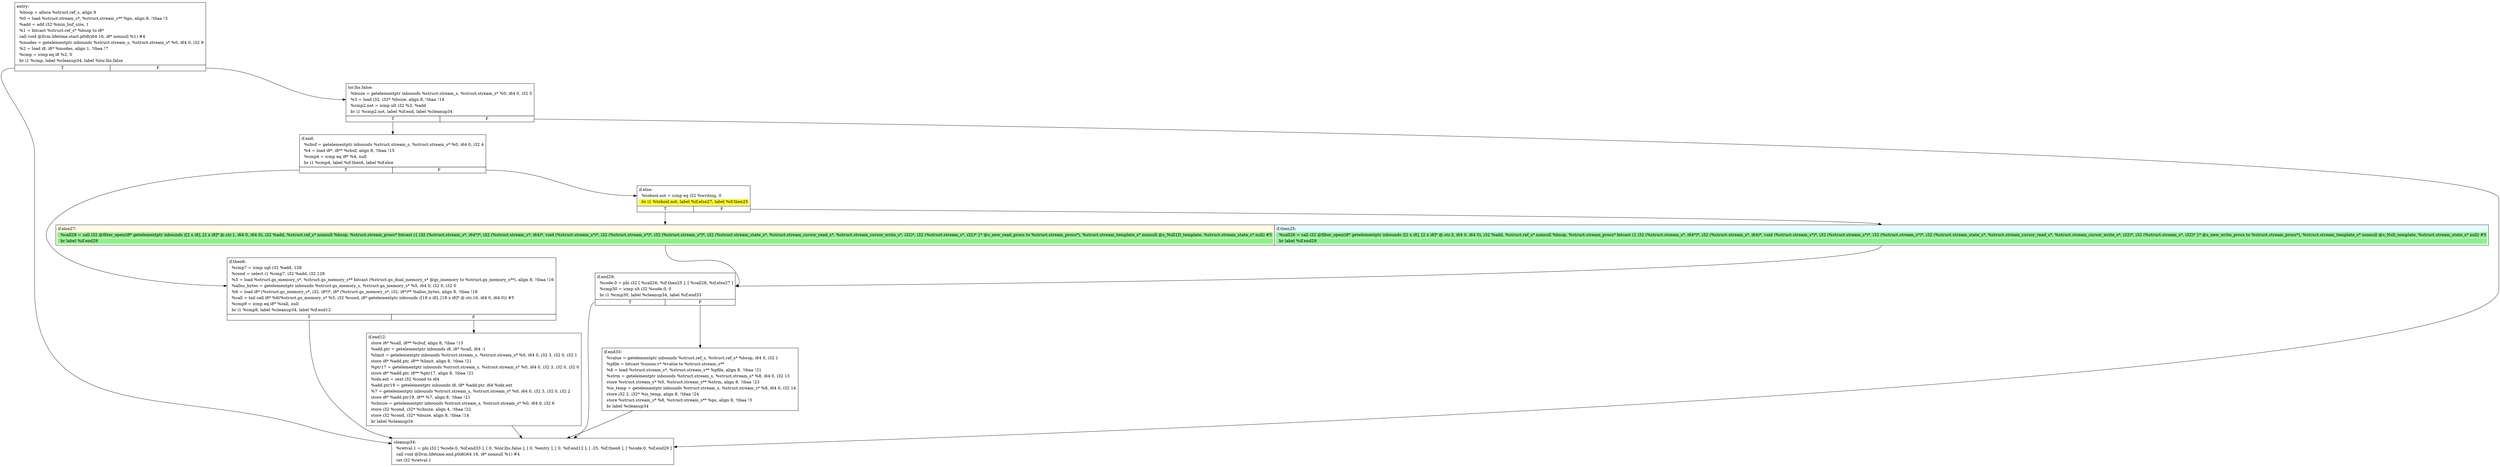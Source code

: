 digraph {
m_bb0 [shape = none, label  = <<table border="0" cellspacing="0">
<tr><td port="f1" border="1" colspan="2"><table bgcolor="LightYellow" border="0">
<tr><td align="left">if.else27:</td></tr>
<tr><td bgcolor="lightgreen" align="left">  %call28 = call i32 @filter_open(i8* getelementptr inbounds ([2 x i8], [2 x i8]* @.str.1, i64 0, i64 0), i32 %add, %struct.ref_s* nonnull %bsop, %struct.stream_procs* bitcast ({ i32 (%struct.stream_s*, i64*)*, i32 (%struct.stream_s*, i64)*, void (%struct.stream_s*)*, i32 (%struct.stream_s*)*, i32 (%struct.stream_s*)*, i32 (%struct.stream_state_s*, %struct.stream_cursor_read_s*, %struct.stream_cursor_write_s*, i32)*, i32 (%struct.stream_s*, i32)* }* @s_new_read_procs to %struct.stream_procs*), %struct.stream_template_s* nonnull @s_Null1D_template, %struct.stream_state_s* null) #5</td></tr>
<tr><td bgcolor="lightgreen" align="left">  br label %if.end29</td></tr>
</table>
</td>
<td port="f2" border="1" colspan="2"><table bgcolor="LightCyan" border="0">
<tr><td align="left">if.then25:</td></tr>
<tr><td bgcolor="lightgreen" align="left">  %call26 = call i32 @filter_open(i8* getelementptr inbounds ([2 x i8], [2 x i8]* @.str.3, i64 0, i64 0), i32 %add, %struct.ref_s* nonnull %bsop, %struct.stream_procs* bitcast ({ i32 (%struct.stream_s*, i64*)*, i32 (%struct.stream_s*, i64)*, void (%struct.stream_s*)*, i32 (%struct.stream_s*)*, i32 (%struct.stream_s*)*, i32 (%struct.stream_state_s*, %struct.stream_cursor_read_s*, %struct.stream_cursor_write_s*, i32)*, i32 (%struct.stream_s*, i32)* }* @s_new_write_procs to %struct.stream_procs*), %struct.stream_template_s* nonnull @s_Null_template, %struct.stream_state_s* null) #5</td></tr>
<tr><td bgcolor="lightgreen" align="left">  br label %if.end29</td></tr>
</table>
</td></tr>
</table>> ]
f_bb0 [shape = none, label  = <<table  border="0" cellspacing="0">
<tr><td port="f" border="1" colspan="2"><table border="0">
<tr><td align="left">entry:</td></tr>
<tr><td align="left">  %bsop = alloca %struct.ref_s, align 8</td></tr>
<tr><td align="left">  %0 = load %struct.stream_s*, %struct.stream_s** %ps, align 8, !tbaa !3</td></tr>
<tr><td align="left">  %add = add i32 %min_buf_size, 1</td></tr>
<tr><td align="left">  %1 = bitcast %struct.ref_s* %bsop to i8*</td></tr>
<tr><td align="left">  call void @llvm.lifetime.start.p0i8(i64 16, i8* nonnull %1) #4</td></tr>
<tr><td align="left">  %modes = getelementptr inbounds %struct.stream_s, %struct.stream_s* %0, i64 0, i32 9</td></tr>
<tr><td align="left">  %2 = load i8, i8* %modes, align 1, !tbaa !7</td></tr>
<tr><td align="left">  %cmp = icmp eq i8 %2, 0</td></tr>
<tr><td align="left">  br i1 %cmp, label %cleanup34, label %lor.lhs.false</td></tr>
</table>
</td></tr>
<tr><td border="1" port="fT">T</td><td border="1" port="fF">F</td></tr>
</table>> ]
f_bb1 [shape = none, label  = <<table  border="0" cellspacing="0">
<tr><td port="f" border="1" colspan="2"><table border="0">
<tr><td align="left">lor.lhs.false:</td></tr>
<tr><td align="left">  %bsize = getelementptr inbounds %struct.stream_s, %struct.stream_s* %0, i64 0, i32 5</td></tr>
<tr><td align="left">  %3 = load i32, i32* %bsize, align 8, !tbaa !14</td></tr>
<tr><td align="left">  %cmp2.not = icmp ult i32 %3, %add</td></tr>
<tr><td align="left">  br i1 %cmp2.not, label %if.end, label %cleanup34</td></tr>
</table>
</td></tr>
<tr><td border="1" port="fT">T</td><td border="1" port="fF">F</td></tr>
</table>> ]
f_bb2 [shape = none, label  = <<table  border="0" cellspacing="0">
<tr><td port="f" border="1" colspan="2"><table border="0">
<tr><td align="left">if.end:</td></tr>
<tr><td align="left">  %cbuf = getelementptr inbounds %struct.stream_s, %struct.stream_s* %0, i64 0, i32 4</td></tr>
<tr><td align="left">  %4 = load i8*, i8** %cbuf, align 8, !tbaa !15</td></tr>
<tr><td align="left">  %cmp4 = icmp eq i8* %4, null</td></tr>
<tr><td align="left">  br i1 %cmp4, label %if.then6, label %if.else</td></tr>
</table>
</td></tr>
<tr><td border="1" port="fT">T</td><td border="1" port="fF">F</td></tr>
</table>> ]
f_bb3 [shape = none, label  = <<table  border="0" cellspacing="0">
<tr><td port="f" border="1" colspan="2"><table border="0">
<tr><td align="left">if.then6:</td></tr>
<tr><td align="left">  %cmp7 = icmp ugt i32 %add, 128</td></tr>
<tr><td align="left">  %cond = select i1 %cmp7, i32 %add, i32 128</td></tr>
<tr><td align="left">  %5 = load %struct.gs_memory_s*, %struct.gs_memory_s** bitcast (%struct.gs_dual_memory_s* @gs_imemory to %struct.gs_memory_s**), align 8, !tbaa !16</td></tr>
<tr><td align="left">  %alloc_bytes = getelementptr inbounds %struct.gs_memory_s, %struct.gs_memory_s* %5, i64 0, i32 0, i32 0</td></tr>
<tr><td align="left">  %6 = load i8* (%struct.gs_memory_s*, i32, i8*)*, i8* (%struct.gs_memory_s*, i32, i8*)** %alloc_bytes, align 8, !tbaa !18</td></tr>
<tr><td align="left">  %call = tail call i8* %6(%struct.gs_memory_s* %5, i32 %cond, i8* getelementptr inbounds ([18 x i8], [18 x i8]* @.str.16, i64 0, i64 0)) #5</td></tr>
<tr><td align="left">  %cmp9 = icmp eq i8* %call, null</td></tr>
<tr><td align="left">  br i1 %cmp9, label %cleanup34, label %if.end12</td></tr>
</table>
</td></tr>
<tr><td border="1" port="fT">T</td><td border="1" port="fF">F</td></tr>
</table>> ]
f_bb4 [shape = none, label  = <<table  border="0" cellspacing="0">
<tr><td port="f" border="1"><table border="0">
<tr><td align="left">if.end12:</td></tr>
<tr><td align="left">  store i8* %call, i8** %cbuf, align 8, !tbaa !15</td></tr>
<tr><td align="left">  %add.ptr = getelementptr inbounds i8, i8* %call, i64 -1</td></tr>
<tr><td align="left">  %limit = getelementptr inbounds %struct.stream_s, %struct.stream_s* %0, i64 0, i32 3, i32 0, i32 1</td></tr>
<tr><td align="left">  store i8* %add.ptr, i8** %limit, align 8, !tbaa !21</td></tr>
<tr><td align="left">  %ptr17 = getelementptr inbounds %struct.stream_s, %struct.stream_s* %0, i64 0, i32 3, i32 0, i32 0</td></tr>
<tr><td align="left">  store i8* %add.ptr, i8** %ptr17, align 8, !tbaa !21</td></tr>
<tr><td align="left">  %idx.ext = zext i32 %cond to i64</td></tr>
<tr><td align="left">  %add.ptr19 = getelementptr inbounds i8, i8* %add.ptr, i64 %idx.ext</td></tr>
<tr><td align="left">  %7 = getelementptr inbounds %struct.stream_s, %struct.stream_s* %0, i64 0, i32 3, i32 0, i32 2</td></tr>
<tr><td align="left">  store i8* %add.ptr19, i8** %7, align 8, !tbaa !21</td></tr>
<tr><td align="left">  %cbsize = getelementptr inbounds %struct.stream_s, %struct.stream_s* %0, i64 0, i32 6</td></tr>
<tr><td align="left">  store i32 %cond, i32* %cbsize, align 4, !tbaa !22</td></tr>
<tr><td align="left">  store i32 %cond, i32* %bsize, align 8, !tbaa !14</td></tr>
<tr><td align="left">  br label %cleanup34</td></tr>
</table>
</td></tr>
</table>> ]
f_bb5 [shape = none, label  = <<table  border="0" cellspacing="0">
<tr><td port="f" border="1" colspan="2"><table border="0">
<tr><td align="left">if.else:</td></tr>
<tr><td align="left">  %tobool.not = icmp eq i32 %writing, 0</td></tr>
<tr><td bgcolor="yellow" align="left">  br i1 %tobool.not, label %if.else27, label %if.then25</td></tr>
</table>
</td></tr>
<tr><td border="1" port="fT">T</td><td border="1" port="fF">F</td></tr>
</table>> ]
f_bb6 [shape = none, label  = <<table  border="0" cellspacing="0">
<tr><td port="f" border="1" colspan="2"><table border="0">
<tr><td align="left">if.end29:</td></tr>
<tr><td align="left">  %code.0 = phi i32 [ %call26, %if.then25 ], [ %call28, %if.else27 ]</td></tr>
<tr><td align="left">  %cmp30 = icmp slt i32 %code.0, 0</td></tr>
<tr><td align="left">  br i1 %cmp30, label %cleanup34, label %if.end33</td></tr>
</table>
</td></tr>
<tr><td border="1" port="fT">T</td><td border="1" port="fF">F</td></tr>
</table>> ]
f_bb7 [shape = none, label  = <<table  border="0" cellspacing="0">
<tr><td port="f" border="1"><table border="0">
<tr><td align="left">if.end33:</td></tr>
<tr><td align="left">  %value = getelementptr inbounds %struct.ref_s, %struct.ref_s* %bsop, i64 0, i32 1</td></tr>
<tr><td align="left">  %pfile = bitcast %union.v* %value to %struct.stream_s**</td></tr>
<tr><td align="left">  %8 = load %struct.stream_s*, %struct.stream_s** %pfile, align 8, !tbaa !21</td></tr>
<tr><td align="left">  %strm = getelementptr inbounds %struct.stream_s, %struct.stream_s* %8, i64 0, i32 13</td></tr>
<tr><td align="left">  store %struct.stream_s* %0, %struct.stream_s** %strm, align 8, !tbaa !23</td></tr>
<tr><td align="left">  %is_temp = getelementptr inbounds %struct.stream_s, %struct.stream_s* %8, i64 0, i32 14</td></tr>
<tr><td align="left">  store i32 2, i32* %is_temp, align 8, !tbaa !24</td></tr>
<tr><td align="left">  store %struct.stream_s* %8, %struct.stream_s** %ps, align 8, !tbaa !3</td></tr>
<tr><td align="left">  br label %cleanup34</td></tr>
</table>
</td></tr>
</table>> ]
f_bb8 [shape = none, label  = <<table  border="0" cellspacing="0">
<tr><td port="f" border="1"><table border="0">
<tr><td align="left">cleanup34:</td></tr>
<tr><td align="left">  %retval.1 = phi i32 [ %code.0, %if.end33 ], [ 0, %lor.lhs.false ], [ 0, %entry ], [ 0, %if.end12 ], [ -25, %if.then6 ], [ %code.0, %if.end29 ]</td></tr>
<tr><td align="left">  call void @llvm.lifetime.end.p0i8(i64 16, i8* nonnull %1) #4</td></tr>
<tr><td align="left">  ret i32 %retval.1</td></tr>
</table>
</td></tr>
</table>> ]
f_bb0:fT -> f_bb8:f
f_bb0:fF -> f_bb1:f
f_bb1:fT -> f_bb2:f
f_bb1:fF -> f_bb8:f
f_bb2:fT -> f_bb3:f
f_bb2:fF -> f_bb5:f
f_bb3:fT -> f_bb8:f
f_bb3:fF -> f_bb4:f
f_bb4:f -> f_bb8:f
f_bb5:fT -> m_bb0:f1
f_bb5:fF -> m_bb0:f2
m_bb0:f2 -> f_bb6:f
m_bb0:f1 -> f_bb6:f
f_bb6:fT -> f_bb8:f
f_bb6:fF -> f_bb7:f
f_bb7:f -> f_bb8:f
}

